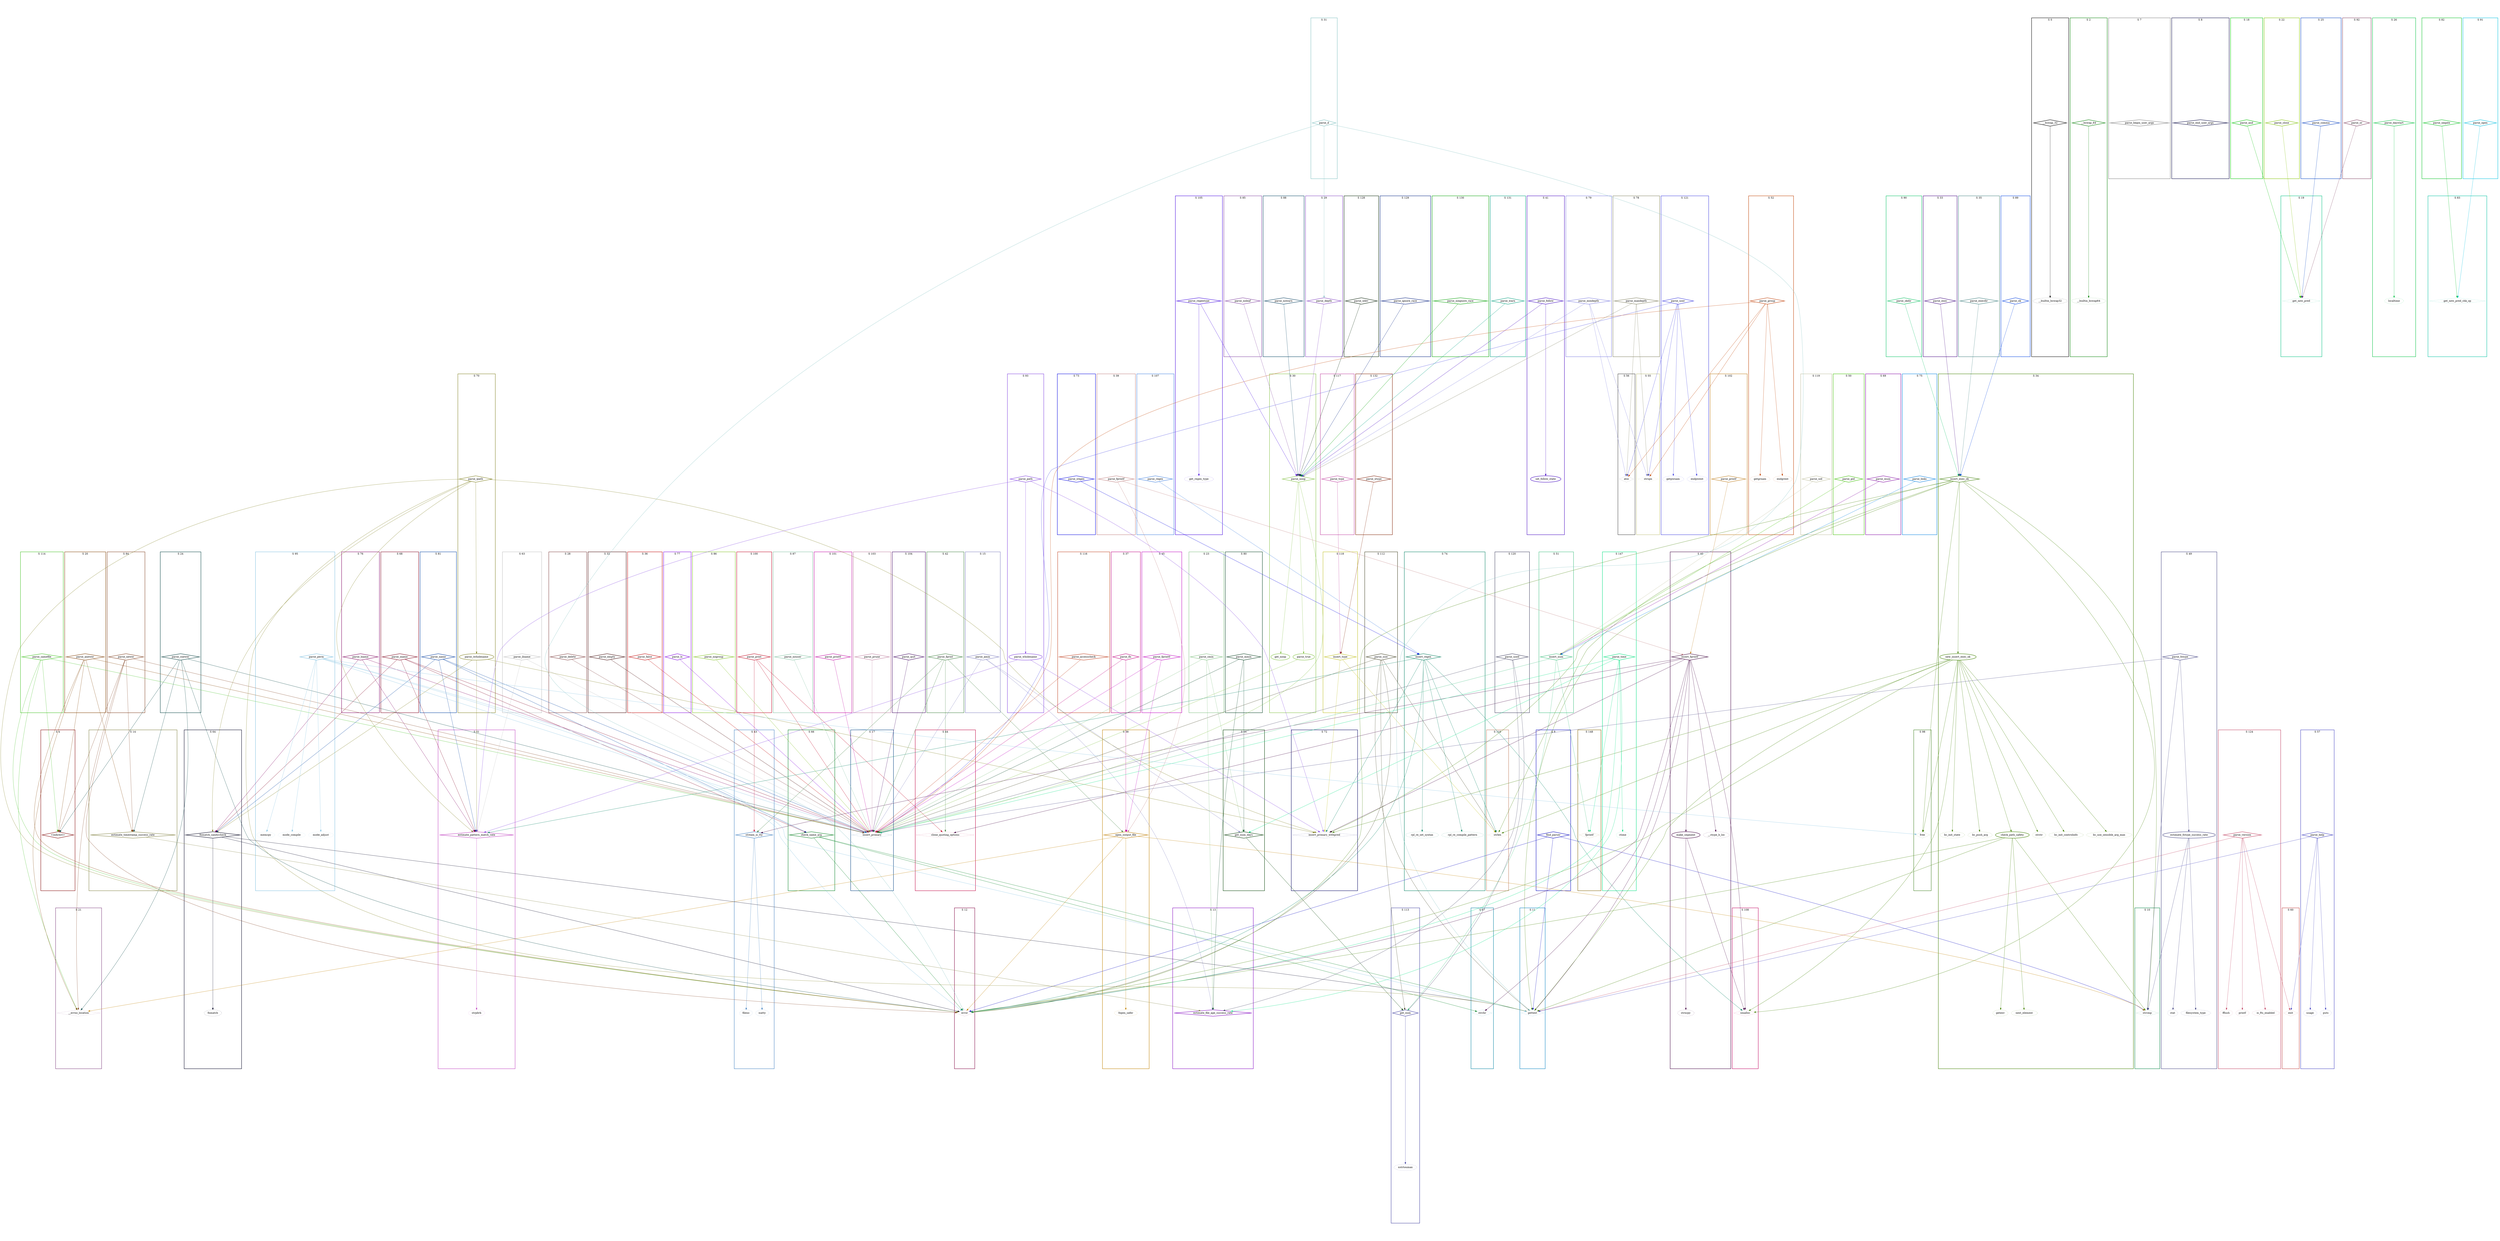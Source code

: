 digraph G {
  ratio=0.500000;
  "UV mode_adjust (97)" [label="mode_adjust", color="#80C0E0", style=dotted];
  "UV __bswap_32 (0)" [shape=diamond, label="__bswap_32", color="#000000",
                       style=bold];
  "UV free (98)" [shape=diamond, label="free", color="#408020", style=dotted];
  "UV __builtin_bswap32 (1)" [label="__builtin_bswap32", color="#000000",
                              style=dotted];
  "UV memcpy (99)" [label="memcpy", color="#80C0E0", style=dotted];
  "UV __bswap_64 (2)" [shape=diamond, label="__bswap_64", color="#008000",
                       style=bold];
  "UV __builtin_bswap64 (3)" [label="__builtin_bswap64", color="#008000",
                              style=dotted];
  "UV parse_print (100)" [shape=diamond, label="parse_print",
                          color="#C00020", style=bold];
  "UV <indirect> (4)" [shape=diamond, label="<indirect>", color="#800000",
                       style=bold];
  "UV parse_print0 (101)" [shape=diamond, label="parse_print0",
                           color="#C000A0", style=bold];
  "UV get_noop (5)" [label="get_noop", color="#80C040", style=bold];
  "UV parse_printf (102)" [shape=diamond, label="parse_printf",
                           color="#C08020", style=bold];
  "UV set_follow_state (6)" [label="set_follow_state", color="#4000C0",
                             style=bold];
  "UV parse_prune (103)" [shape=diamond, label="parse_prune",
                          color="#C080A0", style=bold];
  "UV parse_quit (104)" [shape=diamond, label="parse_quit", color="#400060",
                         style=bold];
  "UV parse_begin_user_args (7)" [shape=diamond,
                                  label="parse_begin_user_args",
                                  color="#808080", style=bold];
  "UV parse_regextype (105)" [shape=diamond, label="parse_regextype",
                              color="#4000E0", style=bold];
  "UV parse_end_user_args (8)" [shape=diamond, label="parse_end_user_args",
                                color="#000040", style=bold];
  "UV get_regex_type (106)" [label="get_regex_type", color="#4000E0",
                             style=dotted];
  "UV find_parser (9)" [shape=diamond, label="find_parser", color="#0000C0",
                        style=bold];
  "UV strcmp (10)" [shape=diamond, label="strcmp", color="#008040",
                    style=dotted];
  "UV parse_regex (107)" [shape=diamond, label="parse_regex",
                          color="#4080E0", style=bold];
  "UV gettext (11)" [shape=diamond, label="gettext", color="#0080C0",
                     style=dotted];
  "UV xmalloc (108)" [shape=diamond, label="xmalloc", color="#C00060",
                      style=dotted];
  "UV error (12)" [shape=diamond, label="error", color="#800040",
                   style=dotted];
  "UV rpl_re_set_syntax (109)" [label="rpl_re_set_syntax", color="#008060",
                                style=dotted];
  "UV strlen (110)" [shape=diamond, label="strlen", color="#C08060",
                     style=dotted];
  "UV estimate_file_age_success_rate (13)" [shape=diamond,
                                            label="estimate_file_age_success_rate",
                                            color="#8000C0", style=bold];
  "UV rpl_re_compile_pattern (111)" [label="rpl_re_compile_pattern",
                                     color="#008060", style=dotted];
  "UV estimate_timestamp_success_rate (14)" [shape=diamond,
                                             label="estimate_timestamp_success_rate",
                                             color="#808040", style=bold];
  "UV parse_size (112)" [shape=diamond, label="parse_size", color="#404020",
                         style=bold];
  "UV parse_amin (15)" [shape=diamond, label="parse_amin", color="#8080C0",
                        style=bold];
  "UV get_num (113)" [shape=diamond, label="get_num", color="#4040A0",
                      style=bold];
  "UV get_num_days (16)" [shape=diamond, label="get_num_days",
                          color="#004000", style=bold];
  "UV insert_primary (17)" [shape=diamond, label="insert_primary",
                            color="#004080", style=dotted];
  "UV parse_samefile (114)" [shape=diamond, label="parse_samefile",
                             color="#40C020", style=bold];
  "UV parse_true (115)" [label="parse_true", color="#80C040", style=bold];
  "UV parse_and (18)" [shape=diamond, label="parse_and", color="#00C000",
                       style=bold];
  "UV get_new_pred (19)" [shape=diamond, label="get_new_pred",
                          color="#00C080", style=dotted];
  "UV parse_accesscheck (116)" [shape=diamond, label="parse_accesscheck",
                                color="#C04020", style=bold];
  "UV parse_type (117)" [shape=diamond, label="parse_type", color="#C040A0",
                         style=bold];
  "UV parse_anewer (20)" [shape=diamond, label="parse_anewer",
                          color="#804000", style=bold];
  "UV __errno_location (21)" [shape=diamond, label="__errno_location",
                              color="#804080", style=dotted];
  "UV insert_type (118)" [shape=diamond, label="insert_type",
                          color="#C0C020", style=bold];
  "UV parse_uid (119)" [shape=diamond, label="parse_uid", color="#C0C0A0",
                        style=bold];
  "UV parse_close (22)" [shape=diamond, label="parse_close", color="#80C000",
                         style=bold];
  "UV parse_used (120)" [shape=diamond, label="parse_used", color="#404060",
                         style=bold];
  "UV parse_cmin (23)" [shape=diamond, label="parse_cmin", color="#80C080",
                        style=bold];
  "UV parse_cnewer (24)" [shape=diamond, label="parse_cnewer",
                          color="#004040", style=bold];
  "UV parse_user (121)" [shape=diamond, label="parse_user", color="#4040E0",
                         style=bold];
  "UV getpwnam (122)" [label="getpwnam", color="#4040E0", style=dotted];
  "UV parse_comma (25)" [shape=diamond, label="parse_comma", color="#0040C0",
                         style=bold];
  "UV endpwent (123)" [label="endpwent", color="#4040E0", style=dotted];
  "UV parse_daystart (26)" [shape=diamond, label="parse_daystart",
                            color="#00C040", style=bold];
  "UV localtime (27)" [label="localtime", color="#00C040", style=dotted];
  "UV parse_version (124)" [shape=diamond, label="parse_version",
                            color="#C04060", style=bold];
  "UV fflush (125)" [label="fflush", color="#C04060", style=dotted];
  "UV parse_delete (28)" [shape=diamond, label="parse_delete",
                          color="#804040", style=bold];
  "UV printf (126)" [label="printf", color="#C04060", style=dotted];
  "UV parse_depth (29)" [shape=diamond, label="parse_depth", color="#8040C0",
                         style=bold];
  "UV parse_noop (30)" [shape=diamond, label="parse_noop", color="#80C040",
                        style=bold];
  "UV is_fts_enabled (127)" [label="is_fts_enabled", color="#C04060",
                             style=dotted];
  "UV parse_d (31)" [shape=diamond, label="parse_d", color="#80C0C0",
                     style=bold];
  "UV parse_xdev (128)" [shape=diamond, label="parse_xdev", color="#002000",
                         style=bold];
  "UV parse_empty (32)" [shape=diamond, label="parse_empty", color="#400000",
                         style=bold];
  "UV parse_ignore_race (129)" [shape=diamond, label="parse_ignore_race",
                                color="#002080", style=bold];
  "UV parse_noignore_race (130)" [shape=diamond, label="parse_noignore_race",
                                  color="#00A000", style=bold];
  "UV parse_exec (33)" [shape=diamond, label="parse_exec", color="#400080",
                        style=bold];
  "UV insert_exec_ok (34)" [shape=diamond, label="insert_exec_ok",
                            color="#408000", style=bold];
  "UV parse_warn (131)" [shape=diamond, label="parse_warn", color="#00A080",
                         style=bold];
  "UV parse_execdir (35)" [shape=diamond, label="parse_execdir",
                           color="#408080", style=bold];
  "UV parse_xtype (132)" [shape=diamond, label="parse_xtype",
                          color="#802000", style=bold];
  "UV fileno (133)" [label="fileno", color="#4080C0", style=dotted];
  "UV parse_false (36)" [shape=diamond, label="parse_false", color="#C00000",
                         style=bold];
  "UV isatty (134)" [label="isatty", color="#4080C0", style=dotted];
  "UV parse_fls (37)" [shape=diamond, label="parse_fls", color="#C00080",
                       style=bold];
  "UV make_segment (135)" [label="make_segment", color="#400040", style=bold];
  "UV open_output_file (38)" [shape=diamond, label="open_output_file",
                              color="#C08000", style=bold];
  "UV __ctype_b_loc (136)" [label="__ctype_b_loc", color="#400040",
                            style=dotted];
  "UV parse_fprintf (39)" [shape=diamond, label="parse_fprintf",
                           color="#C08080", style=bold];
  "UV strncpy (137)" [label="strncpy", color="#400040", style=dotted];
  "UV insert_fprintf (40)" [shape=diamond, label="insert_fprintf",
                            color="#400040", style=bold];
  "UV check_path_safety (138)" [label="check_path_safety", color="#408000",
                                style=bold];
  "UV parse_follow (41)" [shape=diamond, label="parse_follow",
                          color="#4000C0", style=bold];
  "UV getenv (139)" [label="getenv", color="#408000", style=dotted];
  "UV parse_fprint (42)" [shape=diamond, label="parse_fprint",
                          color="#408040", style=bold];
  "UV next_element (140)" [label="next_element", color="#408000",
                           style=dotted];
  "UV stream_is_tty (43)" [shape=diamond, label="stream_is_tty",
                           color="#4080C0", style=bold];
  "UV new_insert_exec_ok (141)" [label="new_insert_exec_ok", color="#408000",
                                 style=bold];
  "UV clone_quoting_options (44)" [shape=diamond,
                                   label="clone_quoting_options",
                                   color="#C00040", style=dotted];
  "UV strstr (142)" [label="strstr", color="#408000", style=dotted];
  "UV parse_fprint0 (45)" [shape=diamond, label="parse_fprint0",
                           color="#C000C0", style=bold];
  "UV bc_init_controlinfo (143)" [label="bc_init_controlinfo",
                                  color="#408000", style=dotted];
  "UV estimate_fstype_success_rate (46)" [label="estimate_fstype_success_rate",
                                          color="#404080", style=bold];
  "UV bc_use_sensible_arg_max (144)" [label="bc_use_sensible_arg_max",
                                      color="#408000", style=dotted];
  "UV stat (47)" [label="stat", color="#404080", style=dotted];
  "UV bc_init_state (145)" [label="bc_init_state", color="#408000",
                            style=dotted];
  "UV filesystem_type (48)" [label="filesystem_type", color="#404080",
                             style=dotted];
  "UV bc_push_arg (146)" [label="bc_push_arg", color="#408000", style=dotted];
  "UV parse_fstype (49)" [shape=diamond, label="parse_fstype",
                          color="#404080", style=bold];
  "UV parse_gid (50)" [shape=diamond, label="parse_gid", color="#40C000",
                       style=bold];
  "UV parse_time (147)" [shape=diamond, label="parse_time", color="#00E080",
                         style=bold];
  "UV fprintf (148)" [shape=diamond, label="fprintf", color="#806000",
                      style=dotted];
  "UV insert_num (51)" [shape=diamond, label="insert_num", color="#40C080",
                        style=bold];
  "UV ctime (149)" [label="ctime", color="#00E080", style=dotted];
  "UV parse_group (52)" [shape=diamond, label="parse_group", color="#C04000",
                         style=bold];
  "UV xstrtoumax (150)" [label="xstrtoumax", color="#4040A0", style=dotted];
  "UV getgrnam (53)" [label="getgrnam", color="#C04000", style=dotted];
  "UV fopen_safer (151)" [label="fopen_safer", color="#C08000", style=dotted];
  "UV endgrent (54)" [label="endgrent", color="#C04000", style=dotted];
  "UV strspn (55)" [shape=diamond, label="strspn", color="#C0C080",
                    style=dotted];
  "UV atoi (56)" [shape=diamond, label="atoi", color="#404040", style=dotted];
  "UV parse_help (57)" [shape=diamond, label="parse_help", color="#4040C0",
                        style=bold];
  "UV usage (58)" [label="usage", color="#4040C0", style=dotted];
  "UV puts (59)" [label="puts", color="#4040C0", style=dotted];
  "UV exit (60)" [shape=diamond, label="exit", color="#C04040", style=dotted];
  "UV estimate_pattern_match_rate (61)" [shape=diamond,
                                         label="estimate_pattern_match_rate",
                                         color="#C040C0", style=bold];
  "UV strpbrk (62)" [label="strpbrk", color="#C040C0", style=dotted];
  "UV parse_ilname (63)" [shape=diamond, label="parse_ilname",
                          color="#C0C0C0", style=bold];
  "UV fnmatch_sanitycheck (64)" [shape=diamond, label="fnmatch_sanitycheck",
                                 color="#000020", style=bold];
  "UV fnmatch (65)" [label="fnmatch", color="#000020", style=dotted];
  "UV check_name_arg (66)" [shape=diamond, label="check_name_arg",
                            color="#008020", style=bold];
  "UV strchr (67)" [shape=diamond, label="strchr", color="#0080A0",
                    style=dotted];
  "UV parse_iname (68)" [shape=diamond, label="parse_iname", color="#800020",
                         style=bold];
  "UV parse_inum (69)" [shape=diamond, label="parse_inum", color="#8000A0",
                        style=bold];
  "UV parse_ipath (70)" [shape=diamond, label="parse_ipath", color="#808020",
                         style=bold];
  "UV parse_iwholename (71)" [label="parse_iwholename", color="#808020",
                              style=bold];
  "UV insert_primary_withpred (72)" [shape=diamond,
                                     label="insert_primary_withpred",
                                     color="#000060", style=dotted];
  "UV parse_iregex (73)" [shape=diamond, label="parse_iregex",
                          color="#0000E0", style=bold];
  "UV insert_regex (74)" [shape=diamond, label="insert_regex",
                          color="#008060", style=bold];
  "UV parse_links (75)" [shape=diamond, label="parse_links", color="#0080E0",
                         style=bold];
  "UV parse_lname (76)" [shape=diamond, label="parse_lname", color="#800060",
                         style=bold];
  "UV parse_ls (77)" [shape=diamond, label="parse_ls", color="#8000E0",
                      style=bold];
  "UV parse_maxdepth (78)" [shape=diamond, label="parse_maxdepth",
                            color="#808060", style=bold];
  "UV parse_mindepth (79)" [shape=diamond, label="parse_mindepth",
                            color="#8080E0", style=bold];
  "UV parse_mmin (80)" [shape=diamond, label="parse_mmin", color="#004020",
                        style=bold];
  "UV parse_name (81)" [shape=diamond, label="parse_name", color="#0040A0",
                        style=bold];
  "UV parse_negate (82)" [shape=diamond, label="parse_negate",
                          color="#00C020", style=bold];
  "UV get_new_pred_chk_op (83)" [shape=diamond, label="get_new_pred_chk_op",
                                 color="#00C0A0", style=dotted];
  "UV parse_newer (84)" [shape=diamond, label="parse_newer", color="#804020",
                         style=bold];
  "UV parse_noleaf (85)" [shape=diamond, label="parse_noleaf",
                          color="#8040A0", style=bold];
  "UV parse_nogroup (86)" [shape=diamond, label="parse_nogroup",
                           color="#80C020", style=bold];
  "UV parse_nouser (87)" [shape=diamond, label="parse_nouser",
                          color="#80C0A0", style=bold];
  "UV parse_nowarn (88)" [shape=diamond, label="parse_nowarn",
                          color="#004060", style=bold];
  "UV parse_ok (89)" [shape=diamond, label="parse_ok", color="#0040E0",
                      style=bold];
  "UV parse_okdir (90)" [shape=diamond, label="parse_okdir", color="#00C060",
                         style=bold];
  "UV parse_open (91)" [shape=diamond, label="parse_open", color="#00C0E0",
                        style=bold];
  "UV parse_or (92)" [shape=diamond, label="parse_or", color="#804060",
                      style=bold];
  "UV parse_path (93)" [shape=diamond, label="parse_path", color="#8040E0",
                        style=bold];
  "UV parse_wholename (94)" [label="parse_wholename", color="#8040E0",
                             style=bold];
  "UV parse_perm (95)" [shape=diamond, label="parse_perm", color="#80C0E0",
                        style=bold];
  "UV mode_compile (96)" [label="mode_compile", color="#80C0E0", style=dotted];
  
  subgraph cluster_93 { label="S 93";
    color="#8040E0";
    style=bold;
    "UV parse_wholename (94)";"UV parse_path (93)"; };
  subgraph cluster_100 { label="S 100";
    color="#C00020";
    style=bold;
    "UV parse_print (100)"; };
  subgraph cluster_95 { label="S 95";
    color="#80C0E0";
    style=bold;
    "UV mode_compile (96)";"UV parse_perm (95)";"UV memcpy (99)";"UV mode_adjust (97)"; };
  subgraph cluster_101 { label="S 101";
    color="#C000A0";
    style=bold;
    "UV parse_print0 (101)"; };
  subgraph cluster_60 { label="S 60";
    color="#C04040";
    style=bold;
    "UV exit (60)"; };
  subgraph cluster_102 { label="S 102";
    color="#C08020";
    style=bold;
    "UV parse_printf (102)"; };
  subgraph cluster_61 { label="S 61";
    color="#C040C0";
    style=bold;
    "UV strpbrk (62)";"UV estimate_pattern_match_rate (61)"; };
  subgraph cluster_103 { label="S 103";
    color="#C080A0";
    style=bold;
    "UV parse_prune (103)"; };
  subgraph cluster_98 { label="S 98";
    color="#408020";
    style=bold;
    "UV free (98)"; };
  subgraph cluster_104 { label="S 104";
    color="#400060";
    style=bold;
    "UV parse_quit (104)"; };
  subgraph cluster_63 { label="S 63";
    color="#C0C0C0";
    style=bold;
    "UV parse_ilname (63)"; };
  subgraph cluster_105 { label="S 105";
    color="#4000E0";
    style=bold;
    "UV get_regex_type (106)";"UV parse_regextype (105)"; };
  subgraph cluster_64 { label="S 64";
    color="#000020";
    style=bold;
    "UV fnmatch (65)";"UV fnmatch_sanitycheck (64)"; };
  subgraph cluster_107 { label="S 107";
    color="#4080E0";
    style=bold;
    "UV parse_regex (107)"; };
  subgraph cluster_66 { label="S 66";
    color="#008020";
    style=bold;
    "UV check_name_arg (66)"; };
  subgraph cluster_108 { label="S 108";
    color="#C00060";
    style=bold;
    "UV xmalloc (108)"; };
  subgraph cluster_30 { label="S 30";
    color="#80C040";
    style=bold;
    "UV parse_noop (30)";"UV parse_true (115)";"UV get_noop (5)"; };
  subgraph cluster_67 { label="S 67";
    color="#0080A0";
    style=bold;
    "UV strchr (67)"; };
  subgraph cluster_31 { label="S 31";
    color="#80C0C0";
    style=bold;
    "UV parse_d (31)"; };
  subgraph cluster_68 { label="S 68";
    color="#800020";
    style=bold;
    "UV parse_iname (68)"; };
  subgraph cluster_32 { label="S 32";
    color="#400000";
    style=bold;
    "UV parse_empty (32)"; };
  subgraph cluster_69 { label="S 69";
    color="#8000A0";
    style=bold;
    "UV parse_inum (69)"; };
  subgraph cluster_33 { label="S 33";
    color="#400080";
    style=bold;
    "UV parse_exec (33)"; };
  subgraph cluster_34 { label="S 34";
    color="#408000";
    style=bold;
    "UV bc_push_arg (146)";"UV bc_init_state (145)";"UV bc_use_sensible_arg_max (144)";"UV bc_init_controlinfo (143)";"UV strstr (142)";"UV new_insert_exec_ok (141)";"UV next_element (140)";"UV getenv (139)";"UV check_path_safety (138)";"UV insert_exec_ok (34)"; };
  subgraph cluster_35 { label="S 35";
    color="#408080";
    style=bold;
    "UV parse_execdir (35)"; };
  subgraph cluster_36 { label="S 36";
    color="#C00000";
    style=bold;
    "UV parse_false (36)"; };
  subgraph cluster_37 { label="S 37";
    color="#C00080";
    style=bold;
    "UV parse_fls (37)"; };
  subgraph cluster_38 { label="S 38";
    color="#C08000";
    style=bold;
    "UV fopen_safer (151)";"UV open_output_file (38)"; };
  subgraph cluster_39 { label="S 39";
    color="#C08080";
    style=bold;
    "UV parse_fprintf (39)"; };
  subgraph cluster_110 { label="S 110";
    color="#C08060";
    style=bold;
    "UV strlen (110)"; };
  subgraph cluster_147 { label="S 147";
    color="#00E080";
    style=bold;
    "UV ctime (149)";"UV parse_time (147)"; };
  subgraph cluster_70 { label="S 70";
    color="#808020";
    style=bold;
    "UV parse_iwholename (71)";"UV parse_ipath (70)"; };
  subgraph cluster_148 { label="S 148";
    color="#806000";
    style=bold;
    "UV fprintf (148)"; };
  subgraph cluster_112 { label="S 112";
    color="#404020";
    style=bold;
    "UV parse_size (112)"; };
  subgraph cluster_113 { label="S 113";
    color="#4040A0";
    style=bold;
    "UV xstrtoumax (150)";"UV get_num (113)"; };
  subgraph cluster_72 { label="S 72";
    color="#000060";
    style=bold;
    "UV insert_primary_withpred (72)"; };
  subgraph cluster_114 { label="S 114";
    color="#40C020";
    style=bold;
    "UV parse_samefile (114)"; };
  subgraph cluster_73 { label="S 73";
    color="#0000E0";
    style=bold;
    "UV parse_iregex (73)"; };
  subgraph cluster_116 { label="S 116";
    color="#C04020";
    style=bold;
    "UV parse_accesscheck (116)"; };
  subgraph cluster_74 { label="S 74";
    color="#008060";
    style=bold;
    "UV insert_regex (74)";"UV rpl_re_compile_pattern (111)";"UV rpl_re_set_syntax (109)"; };
  subgraph cluster_75 { label="S 75";
    color="#0080E0";
    style=bold;
    "UV parse_links (75)"; };
  subgraph cluster_117 { label="S 117";
    color="#C040A0";
    style=bold;
    "UV parse_type (117)"; };
  subgraph cluster_76 { label="S 76";
    color="#800060";
    style=bold;
    "UV parse_lname (76)"; };
  subgraph cluster_118 { label="S 118";
    color="#C0C020";
    style=bold;
    "UV insert_type (118)"; };
  subgraph cluster_40 { label="S 40";
    color="#400040";
    style=bold;
    "UV insert_fprintf (40)";"UV strncpy (137)";"UV __ctype_b_loc (136)";"UV make_segment (135)"; };
  subgraph cluster_77 { label="S 77";
    color="#8000E0";
    style=bold;
    "UV parse_ls (77)"; };
  subgraph cluster_119 { label="S 119";
    color="#C0C0A0";
    style=bold;
    "UV parse_uid (119)"; };
  subgraph cluster_41 { label="S 41";
    color="#4000C0";
    style=bold;
    "UV parse_follow (41)";"UV set_follow_state (6)"; };
  subgraph cluster_78 { label="S 78";
    color="#808060";
    style=bold;
    "UV parse_maxdepth (78)"; };
  subgraph cluster_42 { label="S 42";
    color="#408040";
    style=bold;
    "UV parse_fprint (42)"; };
  subgraph cluster_79 { label="S 79";
    color="#8080E0";
    style=bold;
    "UV parse_mindepth (79)"; };
  subgraph cluster_43 { label="S 43";
    color="#4080C0";
    style=bold;
    "UV stream_is_tty (43)";"UV isatty (134)";"UV fileno (133)"; };
  subgraph cluster_44 { label="S 44";
    color="#C00040";
    style=bold;
    "UV clone_quoting_options (44)"; };
  subgraph cluster_45 { label="S 45";
    color="#C000C0";
    style=bold;
    "UV parse_fprint0 (45)"; };
  subgraph cluster_10 { label="S 10";
    color="#008040";
    style=bold;
    "UV strcmp (10)"; };
  subgraph cluster_11 { label="S 11";
    color="#0080C0";
    style=bold;
    "UV gettext (11)"; };
  subgraph cluster_12 { label="S 12";
    color="#800040";
    style=bold;
    "UV error (12)"; };
  subgraph cluster_49 { label="S 49";
    color="#404080";
    style=bold;
    "UV parse_fstype (49)";"UV filesystem_type (48)";"UV stat (47)";"UV estimate_fstype_success_rate (46)"; };
  subgraph cluster_13 { label="S 13";
    color="#8000C0";
    style=bold;
    "UV estimate_file_age_success_rate (13)"; };
  subgraph cluster_14 { label="S 14";
    color="#808040";
    style=bold;
    "UV estimate_timestamp_success_rate (14)"; };
  subgraph cluster_120 { label="S 120";
    color="#404060";
    style=bold;
    "UV parse_used (120)"; };
  subgraph cluster_15 { label="S 15";
    color="#8080C0";
    style=bold;
    "UV parse_amin (15)"; };
  subgraph cluster_121 { label="S 121";
    color="#4040E0";
    style=bold;
    "UV endpwent (123)";"UV getpwnam (122)";"UV parse_user (121)"; };
  subgraph cluster_16 { label="S 16";
    color="#004000";
    style=bold;
    "UV get_num_days (16)"; };
  subgraph cluster_80 { label="S 80";
    color="#004020";
    style=bold;
    "UV parse_mmin (80)"; };
  subgraph cluster_17 { label="S 17";
    color="#004080";
    style=bold;
    "UV insert_primary (17)"; };
  subgraph cluster_81 { label="S 81";
    color="#0040A0";
    style=bold;
    "UV parse_name (81)"; };
  subgraph cluster_18 { label="S 18";
    color="#00C000";
    style=bold;
    "UV parse_and (18)"; };
  subgraph cluster_82 { label="S 82";
    color="#00C020";
    style=bold;
    "UV parse_negate (82)"; };
  subgraph cluster_124 { label="S 124";
    color="#C04060";
    style=bold;
    "UV is_fts_enabled (127)";"UV printf (126)";"UV fflush (125)";"UV parse_version (124)"; };
  subgraph cluster_19 { label="S 19";
    color="#00C080";
    style=bold;
    "UV get_new_pred (19)"; };
  subgraph cluster_83 { label="S 83";
    color="#00C0A0";
    style=bold;
    "UV get_new_pred_chk_op (83)"; };
  subgraph cluster_84 { label="S 84";
    color="#804020";
    style=bold;
    "UV parse_newer (84)"; };
  subgraph cluster_85 { label="S 85";
    color="#8040A0";
    style=bold;
    "UV parse_noleaf (85)"; };
  subgraph cluster_86 { label="S 86";
    color="#80C020";
    style=bold;
    "UV parse_nogroup (86)"; };
  subgraph cluster_50 { label="S 50";
    color="#40C000";
    style=bold;
    "UV parse_gid (50)"; };
  subgraph cluster_128 { label="S 128";
    color="#002000";
    style=bold;
    "UV parse_xdev (128)"; };
  subgraph cluster_87 { label="S 87";
    color="#80C0A0";
    style=bold;
    "UV parse_nouser (87)"; };
  subgraph cluster_51 { label="S 51";
    color="#40C080";
    style=bold;
    "UV insert_num (51)"; };
  subgraph cluster_0 { label="S 0";
    color="#000000";
    style=bold;
    "UV __builtin_bswap32 (1)";"UV __bswap_32 (0)"; };
  subgraph cluster_129 { label="S 129";
    color="#002080";
    style=bold;
    "UV parse_ignore_race (129)"; };
  subgraph cluster_88 { label="S 88";
    color="#004060";
    style=bold;
    "UV parse_nowarn (88)"; };
  subgraph cluster_52 { label="S 52";
    color="#C04000";
    style=bold;
    "UV endgrent (54)";"UV getgrnam (53)";"UV parse_group (52)"; };
  subgraph cluster_89 { label="S 89";
    color="#0040E0";
    style=bold;
    "UV parse_ok (89)"; };
  subgraph cluster_2 { label="S 2";
    color="#008000";
    style=bold;
    "UV __builtin_bswap64 (3)";"UV __bswap_64 (2)"; };
  subgraph cluster_55 { label="S 55";
    color="#C0C080";
    style=bold;
    "UV strspn (55)"; };
  subgraph cluster_4 { label="S 4";
    color="#800000";
    style=bold;
    "UV <indirect> (4)"; };
  subgraph cluster_56 { label="S 56";
    color="#404040";
    style=bold;
    "UV atoi (56)"; };
  subgraph cluster_20 { label="S 20";
    color="#804000";
    style=bold;
    "UV parse_anewer (20)"; };
  subgraph cluster_57 { label="S 57";
    color="#4040C0";
    style=bold;
    "UV puts (59)";"UV usage (58)";"UV parse_help (57)"; };
  subgraph cluster_21 { label="S 21";
    color="#804080";
    style=bold;
    "UV __errno_location (21)"; };
  subgraph cluster_7 { label="S 7";
    color="#808080";
    style=bold;
    "UV parse_begin_user_args (7)"; };
  subgraph cluster_22 { label="S 22";
    color="#80C000";
    style=bold;
    "UV parse_close (22)"; };
  subgraph cluster_8 { label="S 8";
    color="#000040";
    style=bold;
    "UV parse_end_user_args (8)"; };
  subgraph cluster_23 { label="S 23";
    color="#80C080";
    style=bold;
    "UV parse_cmin (23)"; };
  subgraph cluster_9 { label="S 9";
    color="#0000C0";
    style=bold;
    "UV find_parser (9)"; };
  subgraph cluster_24 { label="S 24";
    color="#004040";
    style=bold;
    "UV parse_cnewer (24)"; };
  subgraph cluster_130 { label="S 130";
    color="#00A000";
    style=bold;
    "UV parse_noignore_race (130)"; };
  subgraph cluster_25 { label="S 25";
    color="#0040C0";
    style=bold;
    "UV parse_comma (25)"; };
  subgraph cluster_131 { label="S 131";
    color="#00A080";
    style=bold;
    "UV parse_warn (131)"; };
  subgraph cluster_26 { label="S 26";
    color="#00C040";
    style=bold;
    "UV localtime (27)";"UV parse_daystart (26)"; };
  subgraph cluster_90 { label="S 90";
    color="#00C060";
    style=bold;
    "UV parse_okdir (90)"; };
  subgraph cluster_132 { label="S 132";
    color="#802000";
    style=bold;
    "UV parse_xtype (132)"; };
  subgraph cluster_91 { label="S 91";
    color="#00C0E0";
    style=bold;
    "UV parse_open (91)"; };
  subgraph cluster_28 { label="S 28";
    color="#804040";
    style=bold;
    "UV parse_delete (28)"; };
  subgraph cluster_92 { label="S 92";
    color="#804060";
    style=bold;
    "UV parse_or (92)"; };
  subgraph cluster_29 { label="S 29";
    color="#8040C0";
    style=bold;
    "UV parse_depth (29)"; };
  
  "UV __bswap_32 (0)" -> "UV __builtin_bswap32 (1)" [color="#000000"];
  "UV __bswap_64 (2)" -> "UV __builtin_bswap64 (3)" [color="#008000"];
  "UV parse_print (100)" -> "UV insert_primary (17)" [color="#C00020"];
  "UV parse_print (100)" -> "UV stream_is_tty (43)" [color="#C00020"];
  "UV parse_print (100)" -> "UV clone_quoting_options (44)" [color="#C00020"];
  "UV parse_print0 (101)" -> "UV insert_primary (17)" [color="#C000A0"];
  "UV parse_printf (102)" -> "UV insert_fprintf (40)" [color="#C08020"];
  "UV parse_prune (103)" -> "UV insert_primary (17)" [color="#C080A0"];
  "UV parse_quit (104)" -> "UV insert_primary (17)" [color="#400060"];
  "UV parse_regextype (105)" -> "UV parse_noop (30)" [color="#4000E0"];
  "UV parse_regextype (105)" -> "UV get_regex_type (106)" [color="#4000E0"];
  "UV find_parser (9)" -> "UV strcmp (10)" [color="#0000C0"];
  "UV find_parser (9)" -> "UV gettext (11)" [color="#0000C0"];
  "UV find_parser (9)" -> "UV error (12)" [color="#0000C0"];
  "UV parse_regex (107)" -> "UV insert_regex (74)" [color="#4080E0"];
  "UV estimate_timestamp_success_rate (14)" -> "UV estimate_file_age_success_rate (13)" [
  color="#808040"];
  "UV parse_size (112)" -> "UV gettext (11)" [color="#404020"];
  "UV parse_size (112)" -> "UV error (12)" [color="#404020"];
  "UV parse_size (112)" -> "UV insert_primary (17)" [color="#404020"];
  "UV parse_size (112)" -> "UV strlen (110)" [color="#404020"];
  "UV parse_size (112)" -> "UV get_num (113)" [color="#404020"];
  "UV parse_amin (15)" -> "UV estimate_file_age_success_rate (13)" [color="#8080C0"];
  "UV parse_amin (15)" -> "UV get_num_days (16)" [color="#8080C0"];
  "UV parse_amin (15)" -> "UV insert_primary (17)" [color="#8080C0"];
  "UV get_num (113)" -> "UV xstrtoumax (150)" [color="#4040A0"];
  "UV get_num_days (16)" -> "UV get_num (113)" [color="#004000"];
  "UV parse_samefile (114)" -> "UV <indirect> (4)" [color="#40C020"];
  "UV parse_samefile (114)" -> "UV error (12)" [color="#40C020"];
  "UV parse_samefile (114)" -> "UV insert_primary (17)" [color="#40C020"];
  "UV parse_samefile (114)" -> "UV __errno_location (21)" [color="#40C020"];
  "UV parse_true (115)" -> "UV insert_primary (17)" [color="#80C040"];
  "UV parse_and (18)" -> "UV get_new_pred (19)" [color="#00C000"];
  "UV parse_accesscheck (116)" -> "UV insert_primary (17)" [color="#C04020"];
  "UV parse_type (117)" -> "UV insert_type (118)" [color="#C040A0"];
  "UV parse_anewer (20)" -> "UV <indirect> (4)" [color="#804000"];
  "UV parse_anewer (20)" -> "UV error (12)" [color="#804000"];
  "UV parse_anewer (20)" -> "UV estimate_timestamp_success_rate (14)" [
  color="#804000"];
  "UV parse_anewer (20)" -> "UV insert_primary (17)" [color="#804000"];
  "UV parse_anewer (20)" -> "UV __errno_location (21)" [color="#804000"];
  "UV insert_type (118)" -> "UV insert_primary_withpred (72)" [color="#C0C020"];
  "UV insert_type (118)" -> "UV strlen (110)" [color="#C0C020"];
  "UV parse_uid (119)" -> "UV insert_num (51)" [color="#C0C0A0"];
  "UV parse_close (22)" -> "UV get_new_pred (19)" [color="#80C000"];
  "UV parse_used (120)" -> "UV estimate_file_age_success_rate (13)" [
  color="#404060"];
  "UV parse_used (120)" -> "UV insert_primary (17)" [color="#404060"];
  "UV parse_used (120)" -> "UV get_num (113)" [color="#404060"];
  "UV parse_cmin (23)" -> "UV estimate_file_age_success_rate (13)" [color="#80C080"];
  "UV parse_cmin (23)" -> "UV get_num_days (16)" [color="#80C080"];
  "UV parse_cmin (23)" -> "UV insert_primary (17)" [color="#80C080"];
  "UV parse_cnewer (24)" -> "UV <indirect> (4)" [color="#004040"];
  "UV parse_cnewer (24)" -> "UV error (12)" [color="#004040"];
  "UV parse_cnewer (24)" -> "UV estimate_timestamp_success_rate (14)" [
  color="#004040"];
  "UV parse_cnewer (24)" -> "UV insert_primary (17)" [color="#004040"];
  "UV parse_cnewer (24)" -> "UV __errno_location (21)" [color="#004040"];
  "UV parse_user (121)" -> "UV insert_primary (17)" [color="#4040E0"];
  "UV parse_user (121)" -> "UV strspn (55)" [color="#4040E0"];
  "UV parse_user (121)" -> "UV atoi (56)" [color="#4040E0"];
  "UV parse_user (121)" -> "UV getpwnam (122)" [color="#4040E0"];
  "UV parse_user (121)" -> "UV endpwent (123)" [color="#4040E0"];
  "UV parse_comma (25)" -> "UV get_new_pred (19)" [color="#0040C0"];
  "UV parse_daystart (26)" -> "UV localtime (27)" [color="#00C040"];
  "UV parse_version (124)" -> "UV gettext (11)" [color="#C04060"];
  "UV parse_version (124)" -> "UV exit (60)" [color="#C04060"];
  "UV parse_version (124)" -> "UV fflush (125)" [color="#C04060"];
  "UV parse_version (124)" -> "UV printf (126)" [color="#C04060"];
  "UV parse_version (124)" -> "UV is_fts_enabled (127)" [color="#C04060"];
  "UV parse_delete (28)" -> "UV insert_primary (17)" [color="#804040"];
  "UV parse_depth (29)" -> "UV parse_noop (30)" [color="#8040C0"];
  "UV parse_noop (30)" -> "UV get_noop (5)" [color="#80C040"];
  "UV parse_noop (30)" -> "UV insert_primary (17)" [color="#80C040"];
  "UV parse_noop (30)" -> "UV parse_true (115)" [color="#80C040"];
  "UV parse_d (31)" -> "UV gettext (11)" [color="#80C0C0"];
  "UV parse_d (31)" -> "UV error (12)" [color="#80C0C0"];
  "UV parse_d (31)" -> "UV parse_depth (29)" [color="#80C0C0"];
  "UV parse_xdev (128)" -> "UV parse_noop (30)" [color="#002000"];
  "UV parse_empty (32)" -> "UV insert_primary (17)" [color="#400000"];
  "UV parse_ignore_race (129)" -> "UV parse_noop (30)" [color="#002080"];
  "UV parse_noignore_race (130)" -> "UV parse_noop (30)" [color="#00A000"];
  "UV parse_exec (33)" -> "UV insert_exec_ok (34)" [color="#400080"];
  "UV insert_exec_ok (34)" -> "UV strcmp (10)" [color="#408000"];
  "UV insert_exec_ok (34)" -> "UV gettext (11)" [color="#408000"];
  "UV insert_exec_ok (34)" -> "UV error (12)" [color="#408000"];
  "UV insert_exec_ok (34)" -> "UV insert_primary_withpred (72)" [color="#408000"];
  "UV insert_exec_ok (34)" -> "UV free (98)" [color="#408000"];
  "UV insert_exec_ok (34)" -> "UV xmalloc (108)" [color="#408000"];
  "UV insert_exec_ok (34)" -> "UV strlen (110)" [color="#408000"];
  "UV insert_exec_ok (34)" -> "UV new_insert_exec_ok (141)" [color="#408000"];
  "UV parse_warn (131)" -> "UV parse_noop (30)" [color="#00A080"];
  "UV parse_execdir (35)" -> "UV insert_exec_ok (34)" [color="#408080"];
  "UV parse_xtype (132)" -> "UV insert_type (118)" [color="#802000"];
  "UV parse_false (36)" -> "UV insert_primary (17)" [color="#C00000"];
  "UV parse_fls (37)" -> "UV insert_primary (17)" [color="#C00080"];
  "UV parse_fls (37)" -> "UV open_output_file (38)" [color="#C00080"];
  "UV make_segment (135)" -> "UV xmalloc (108)" [color="#400040"];
  "UV make_segment (135)" -> "UV strncpy (137)" [color="#400040"];
  "UV open_output_file (38)" -> "UV strcmp (10)" [color="#C08000"];
  "UV open_output_file (38)" -> "UV error (12)" [color="#C08000"];
  "UV open_output_file (38)" -> "UV __errno_location (21)" [color="#C08000"];
  "UV open_output_file (38)" -> "UV fopen_safer (151)" [color="#C08000"];
  "UV parse_fprintf (39)" -> "UV open_output_file (38)" [color="#C08080"];
  "UV parse_fprintf (39)" -> "UV insert_fprintf (40)" [color="#C08080"];
  "UV insert_fprintf (40)" -> "UV gettext (11)" [color="#400040"];
  "UV insert_fprintf (40)" -> "UV error (12)" [color="#400040"];
  "UV insert_fprintf (40)" -> "UV stream_is_tty (43)" [color="#400040"];
  "UV insert_fprintf (40)" -> "UV clone_quoting_options (44)" [color="#400040"];
  "UV insert_fprintf (40)" -> "UV strchr (67)" [color="#400040"];
  "UV insert_fprintf (40)" -> "UV insert_primary_withpred (72)" [color="#400040"];
  "UV insert_fprintf (40)" -> "UV xmalloc (108)" [color="#400040"];
  "UV insert_fprintf (40)" -> "UV make_segment (135)" [color="#400040"];
  "UV insert_fprintf (40)" -> "UV __ctype_b_loc (136)" [color="#400040"];
  "UV check_path_safety (138)" -> "UV strcmp (10)" [color="#408000"];
  "UV check_path_safety (138)" -> "UV gettext (11)" [color="#408000"];
  "UV check_path_safety (138)" -> "UV error (12)" [color="#408000"];
  "UV check_path_safety (138)" -> "UV getenv (139)" [color="#408000"];
  "UV check_path_safety (138)" -> "UV next_element (140)" [color="#408000"];
  "UV parse_follow (41)" -> "UV set_follow_state (6)" [color="#4000C0"];
  "UV parse_follow (41)" -> "UV parse_noop (30)" [color="#4000C0"];
  "UV parse_fprint (42)" -> "UV insert_primary (17)" [color="#408040"];
  "UV parse_fprint (42)" -> "UV open_output_file (38)" [color="#408040"];
  "UV parse_fprint (42)" -> "UV stream_is_tty (43)" [color="#408040"];
  "UV parse_fprint (42)" -> "UV clone_quoting_options (44)" [color="#408040"];
  "UV stream_is_tty (43)" -> "UV fileno (133)" [color="#4080C0"];
  "UV stream_is_tty (43)" -> "UV isatty (134)" [color="#4080C0"];
  "UV new_insert_exec_ok (141)" -> "UV gettext (11)" [color="#408000"];
  "UV new_insert_exec_ok (141)" -> "UV error (12)" [color="#408000"];
  "UV new_insert_exec_ok (141)" -> "UV insert_primary_withpred (72)" [
  color="#408000"];
  "UV new_insert_exec_ok (141)" -> "UV free (98)" [color="#408000"];
  "UV new_insert_exec_ok (141)" -> "UV xmalloc (108)" [color="#408000"];
  "UV new_insert_exec_ok (141)" -> "UV strlen (110)" [color="#408000"];
  "UV new_insert_exec_ok (141)" -> "UV check_path_safety (138)" [color="#408000"];
  "UV new_insert_exec_ok (141)" -> "UV strstr (142)" [color="#408000"];
  "UV new_insert_exec_ok (141)" -> "UV bc_init_controlinfo (143)" [color="#408000"];
  "UV new_insert_exec_ok (141)" -> "UV bc_use_sensible_arg_max (144)" [
  color="#408000"];
  "UV new_insert_exec_ok (141)" -> "UV bc_init_state (145)" [color="#408000"];
  "UV new_insert_exec_ok (141)" -> "UV bc_push_arg (146)" [color="#408000"];
  "UV parse_fprint0 (45)" -> "UV insert_primary (17)" [color="#C000C0"];
  "UV parse_fprint0 (45)" -> "UV open_output_file (38)" [color="#C000C0"];
  "UV estimate_fstype_success_rate (46)" -> "UV strcmp (10)" [color="#404080"];
  "UV estimate_fstype_success_rate (46)" -> "UV stat (47)" [color="#404080"];
  "UV estimate_fstype_success_rate (46)" -> "UV filesystem_type (48)" [
  color="#404080"];
  "UV parse_fstype (49)" -> "UV strcmp (10)" [color="#404080"];
  "UV parse_fstype (49)" -> "UV insert_primary (17)" [color="#404080"];
  "UV parse_fstype (49)" -> "UV estimate_fstype_success_rate (46)" [color="#404080"];
  "UV parse_gid (50)" -> "UV insert_num (51)" [color="#40C000"];
  "UV parse_time (147)" -> "UV error (12)" [color="#00E080"];
  "UV parse_time (147)" -> "UV estimate_file_age_success_rate (13)" [
  color="#00E080"];
  "UV parse_time (147)" -> "UV get_num_days (16)" [color="#00E080"];
  "UV parse_time (147)" -> "UV insert_primary (17)" [color="#00E080"];
  "UV parse_time (147)" -> "UV fprintf (148)" [color="#00E080"];
  "UV parse_time (147)" -> "UV ctime (149)" [color="#00E080"];
  "UV insert_num (51)" -> "UV insert_primary (17)" [color="#40C080"];
  "UV insert_num (51)" -> "UV get_num (113)" [color="#40C080"];
  "UV insert_num (51)" -> "UV fprintf (148)" [color="#40C080"];
  "UV parse_group (52)" -> "UV insert_primary (17)" [color="#C04000"];
  "UV parse_group (52)" -> "UV getgrnam (53)" [color="#C04000"];
  "UV parse_group (52)" -> "UV endgrent (54)" [color="#C04000"];
  "UV parse_group (52)" -> "UV strspn (55)" [color="#C04000"];
  "UV parse_group (52)" -> "UV atoi (56)" [color="#C04000"];
  "UV parse_help (57)" -> "UV gettext (11)" [color="#4040C0"];
  "UV parse_help (57)" -> "UV usage (58)" [color="#4040C0"];
  "UV parse_help (57)" -> "UV puts (59)" [color="#4040C0"];
  "UV parse_help (57)" -> "UV exit (60)" [color="#4040C0"];
  "UV estimate_pattern_match_rate (61)" -> "UV strpbrk (62)" [color="#C040C0"];
  "UV parse_ilname (63)" -> "UV insert_primary (17)" [color="#C0C0C0"];
  "UV parse_ilname (63)" -> "UV estimate_pattern_match_rate (61)" [color="#C0C0C0"];
  "UV fnmatch_sanitycheck (64)" -> "UV gettext (11)" [color="#000020"];
  "UV fnmatch_sanitycheck (64)" -> "UV error (12)" [color="#000020"];
  "UV fnmatch_sanitycheck (64)" -> "UV fnmatch (65)" [color="#000020"];
  "UV check_name_arg (66)" -> "UV gettext (11)" [color="#008020"];
  "UV check_name_arg (66)" -> "UV error (12)" [color="#008020"];
  "UV check_name_arg (66)" -> "UV strchr (67)" [color="#008020"];
  "UV parse_iname (68)" -> "UV insert_primary (17)" [color="#800020"];
  "UV parse_iname (68)" -> "UV estimate_pattern_match_rate (61)" [color="#800020"];
  "UV parse_iname (68)" -> "UV fnmatch_sanitycheck (64)" [color="#800020"];
  "UV parse_iname (68)" -> "UV check_name_arg (66)" [color="#800020"];
  "UV parse_inum (69)" -> "UV insert_num (51)" [color="#8000A0"];
  "UV parse_ipath (70)" -> "UV gettext (11)" [color="#808020"];
  "UV parse_ipath (70)" -> "UV error (12)" [color="#808020"];
  "UV parse_ipath (70)" -> "UV estimate_pattern_match_rate (61)" [color="#808020"];
  "UV parse_ipath (70)" -> "UV fnmatch_sanitycheck (64)" [color="#808020"];
  "UV parse_ipath (70)" -> "UV parse_iwholename (71)" [color="#808020"];
  "UV parse_ipath (70)" -> "UV insert_primary_withpred (72)" [color="#808020"];
  "UV parse_iwholename (71)" -> "UV estimate_pattern_match_rate (61)" [
  color="#808020"];
  "UV parse_iwholename (71)" -> "UV fnmatch_sanitycheck (64)" [color="#808020"];
  "UV parse_iwholename (71)" -> "UV insert_primary_withpred (72)" [color="#808020"];
  "UV parse_iregex (73)" -> "UV insert_regex (74)" [color="#0000E0"];
  "UV insert_regex (74)" -> "UV error (12)" [color="#008060"];
  "UV insert_regex (74)" -> "UV estimate_pattern_match_rate (61)" [color="#008060"];
  "UV insert_regex (74)" -> "UV insert_primary_withpred (72)" [color="#008060"];
  "UV insert_regex (74)" -> "UV xmalloc (108)" [color="#008060"];
  "UV insert_regex (74)" -> "UV rpl_re_set_syntax (109)" [color="#008060"];
  "UV insert_regex (74)" -> "UV strlen (110)" [color="#008060"];
  "UV insert_regex (74)" -> "UV rpl_re_compile_pattern (111)" [color="#008060"];
  "UV parse_links (75)" -> "UV insert_num (51)" [color="#0080E0"];
  "UV parse_lname (76)" -> "UV insert_primary (17)" [color="#800060"];
  "UV parse_lname (76)" -> "UV estimate_pattern_match_rate (61)" [color="#800060"];
  "UV parse_lname (76)" -> "UV fnmatch_sanitycheck (64)" [color="#800060"];
  "UV parse_ls (77)" -> "UV insert_primary (17)" [color="#8000E0"];
  "UV parse_maxdepth (78)" -> "UV parse_noop (30)" [color="#808060"];
  "UV parse_maxdepth (78)" -> "UV strspn (55)" [color="#808060"];
  "UV parse_maxdepth (78)" -> "UV atoi (56)" [color="#808060"];
  "UV parse_mindepth (79)" -> "UV parse_noop (30)" [color="#8080E0"];
  "UV parse_mindepth (79)" -> "UV strspn (55)" [color="#8080E0"];
  "UV parse_mindepth (79)" -> "UV atoi (56)" [color="#8080E0"];
  "UV parse_mmin (80)" -> "UV estimate_file_age_success_rate (13)" [color="#004020"];
  "UV parse_mmin (80)" -> "UV get_num_days (16)" [color="#004020"];
  "UV parse_mmin (80)" -> "UV insert_primary (17)" [color="#004020"];
  "UV parse_name (81)" -> "UV insert_primary (17)" [color="#0040A0"];
  "UV parse_name (81)" -> "UV estimate_pattern_match_rate (61)" [color="#0040A0"];
  "UV parse_name (81)" -> "UV fnmatch_sanitycheck (64)" [color="#0040A0"];
  "UV parse_name (81)" -> "UV check_name_arg (66)" [color="#0040A0"];
  "UV parse_negate (82)" -> "UV get_new_pred_chk_op (83)" [color="#00C020"];
  "UV parse_newer (84)" -> "UV <indirect> (4)" [color="#804020"];
  "UV parse_newer (84)" -> "UV error (12)" [color="#804020"];
  "UV parse_newer (84)" -> "UV estimate_timestamp_success_rate (14)" [
  color="#804020"];
  "UV parse_newer (84)" -> "UV insert_primary (17)" [color="#804020"];
  "UV parse_newer (84)" -> "UV __errno_location (21)" [color="#804020"];
  "UV parse_noleaf (85)" -> "UV parse_noop (30)" [color="#8040A0"];
  "UV parse_nogroup (86)" -> "UV insert_primary (17)" [color="#80C020"];
  "UV parse_nouser (87)" -> "UV insert_primary (17)" [color="#80C0A0"];
  "UV parse_nowarn (88)" -> "UV parse_noop (30)" [color="#004060"];
  "UV parse_ok (89)" -> "UV insert_exec_ok (34)" [color="#0040E0"];
  "UV parse_okdir (90)" -> "UV insert_exec_ok (34)" [color="#00C060"];
  "UV parse_open (91)" -> "UV get_new_pred_chk_op (83)" [color="#00C0E0"];
  "UV parse_or (92)" -> "UV get_new_pred (19)" [color="#804060"];
  "UV parse_path (93)" -> "UV estimate_pattern_match_rate (61)" [color="#8040E0"];
  "UV parse_path (93)" -> "UV insert_primary_withpred (72)" [color="#8040E0"];
  "UV parse_path (93)" -> "UV parse_wholename (94)" [color="#8040E0"];
  "UV parse_wholename (94)" -> "UV estimate_pattern_match_rate (61)" [
  color="#8040E0"];
  "UV parse_wholename (94)" -> "UV insert_primary_withpred (72)" [color="#8040E0"];
  "UV parse_perm (95)" -> "UV gettext (11)" [color="#80C0E0"];
  "UV parse_perm (95)" -> "UV error (12)" [color="#80C0E0"];
  "UV parse_perm (95)" -> "UV insert_primary (17)" [color="#80C0E0"];
  "UV parse_perm (95)" -> "UV mode_compile (96)" [color="#80C0E0"];
  "UV parse_perm (95)" -> "UV mode_adjust (97)" [color="#80C0E0"];
  "UV parse_perm (95)" -> "UV free (98)" [color="#80C0E0"];
  "UV parse_perm (95)" -> "UV memcpy (99)" [color="#80C0E0"];
  
  }